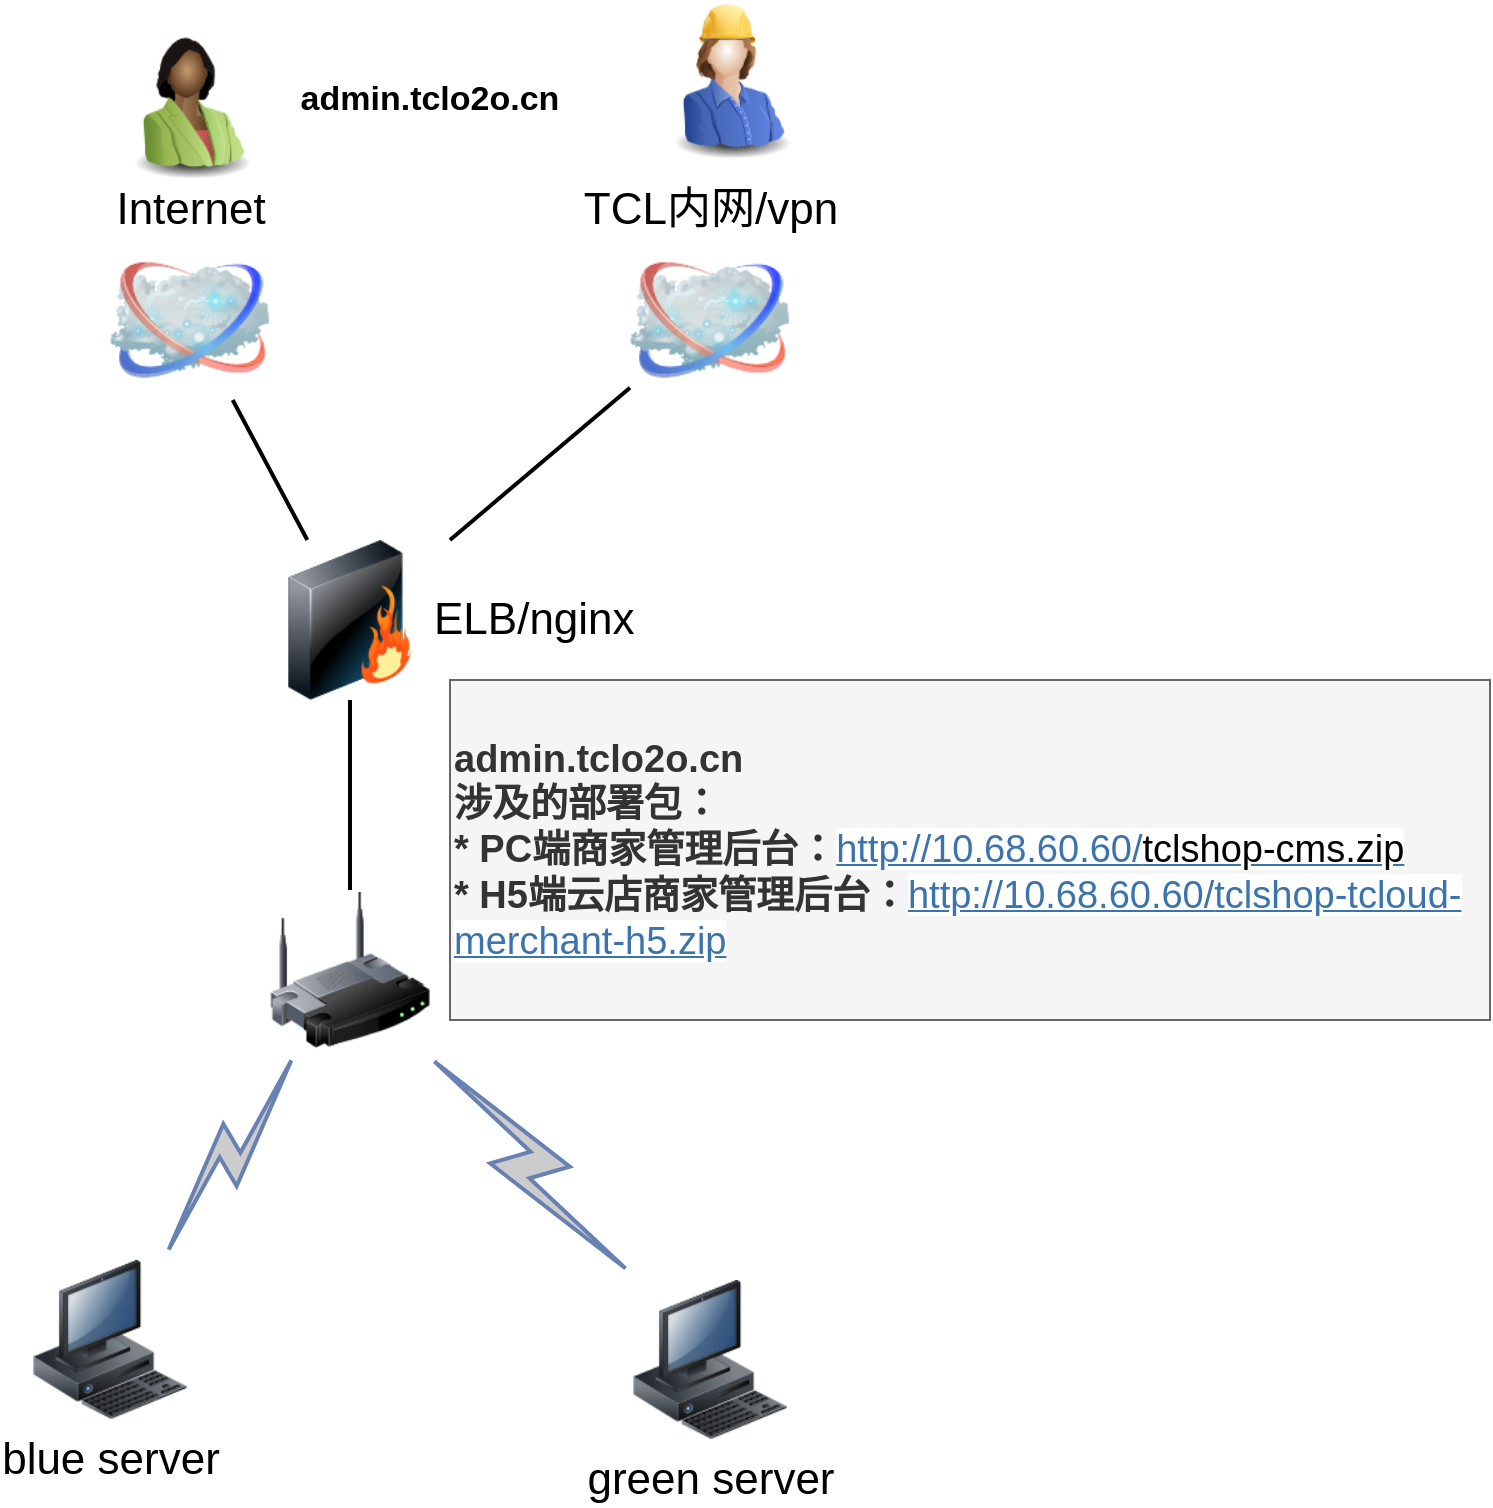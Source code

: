 <mxfile version="14.8.4" type="github">
  <diagram name="Page-1" id="55a83fd1-7818-8e21-69c5-c3457e3827bb">
    <mxGraphModel dx="2031" dy="1089" grid="1" gridSize="10" guides="1" tooltips="1" connect="1" arrows="1" fold="1" page="1" pageScale="1" pageWidth="1100" pageHeight="850" background="none" math="0" shadow="0">
      <root>
        <mxCell id="0" />
        <mxCell id="1" parent="0" />
        <mxCell id="69ecfefc5c41e42c-18" style="edgeStyle=none;rounded=0;html=1;labelBackgroundColor=none;endArrow=none;strokeWidth=2;fontFamily=Verdana;fontSize=22" parent="1" source="69ecfefc5c41e42c-1" target="69ecfefc5c41e42c-3" edge="1">
          <mxGeometry relative="1" as="geometry" />
        </mxCell>
        <mxCell id="69ecfefc5c41e42c-1" value="" style="image;html=1;labelBackgroundColor=#ffffff;image=img/lib/clip_art/networking/Wireless_Router_128x128.png;rounded=1;shadow=0;comic=0;strokeWidth=2;fontSize=22" parent="1" vertex="1">
          <mxGeometry x="470" y="465" width="80" height="80" as="geometry" />
        </mxCell>
        <mxCell id="69ecfefc5c41e42c-2" value="Internet" style="image;html=1;labelBackgroundColor=#ffffff;image=img/lib/clip_art/networking/Cloud_128x128.png;rounded=1;shadow=0;comic=0;strokeWidth=2;fontSize=22;labelPosition=center;verticalLabelPosition=top;align=center;verticalAlign=bottom;" parent="1" vertex="1">
          <mxGeometry x="390" y="140" width="80" height="80" as="geometry" />
        </mxCell>
        <mxCell id="69ecfefc5c41e42c-19" style="edgeStyle=none;rounded=0;html=1;labelBackgroundColor=none;endArrow=none;strokeWidth=2;fontFamily=Verdana;fontSize=22" parent="1" source="69ecfefc5c41e42c-3" target="69ecfefc5c41e42c-2" edge="1">
          <mxGeometry relative="1" as="geometry" />
        </mxCell>
        <mxCell id="69ecfefc5c41e42c-3" value="ELB/nginx" style="image;html=1;labelBackgroundColor=#ffffff;image=img/lib/clip_art/networking/Firewall_128x128.png;rounded=1;shadow=0;comic=0;strokeWidth=2;fontSize=22;labelPosition=right;verticalLabelPosition=middle;align=left;verticalAlign=middle;" parent="1" vertex="1">
          <mxGeometry x="470" y="290" width="80" height="80" as="geometry" />
        </mxCell>
        <mxCell id="69ecfefc5c41e42c-7" value="blue server" style="image;html=1;labelBackgroundColor=#ffffff;image=img/lib/clip_art/computers/Workstation_128x128.png;rounded=1;shadow=0;comic=0;strokeWidth=2;fontSize=22" parent="1" vertex="1">
          <mxGeometry x="350" y="650" width="80" height="80" as="geometry" />
        </mxCell>
        <mxCell id="69ecfefc5c41e42c-15" value="" style="html=1;fillColor=#CCCCCC;strokeColor=#6881B3;gradientColor=none;gradientDirection=north;strokeWidth=2;shape=mxgraph.networks.comm_link_edge;html=1;labelBackgroundColor=none;endArrow=none;fontFamily=Verdana;fontSize=22;fontColor=#000000;" parent="1" source="69ecfefc5c41e42c-7" target="69ecfefc5c41e42c-1" edge="1">
          <mxGeometry width="100" height="100" relative="1" as="geometry">
            <mxPoint x="350" y="511.957" as="sourcePoint" />
            <mxPoint x="500" y="538.043" as="targetPoint" />
          </mxGeometry>
        </mxCell>
        <mxCell id="69ecfefc5c41e42c-16" value="" style="html=1;fillColor=#CCCCCC;strokeColor=#6881B3;gradientColor=none;gradientDirection=north;strokeWidth=2;shape=mxgraph.networks.comm_link_edge;html=1;labelBackgroundColor=none;endArrow=none;fontFamily=Verdana;fontSize=22;fontColor=#000000;" parent="1" source="fejxoq1fkT7behsS-5C_-8" target="69ecfefc5c41e42c-1" edge="1">
          <mxGeometry width="100" height="100" relative="1" as="geometry">
            <mxPoint x="800" y="579.697" as="sourcePoint" />
            <mxPoint x="510" y="548.043" as="targetPoint" />
          </mxGeometry>
        </mxCell>
        <mxCell id="fejxoq1fkT7behsS-5C_-1" value="" style="image;html=1;image=img/lib/clip_art/people/Suit_Woman_Green_Black_128x128.png" vertex="1" parent="1">
          <mxGeometry x="390" y="30" width="80" height="80" as="geometry" />
        </mxCell>
        <mxCell id="fejxoq1fkT7behsS-5C_-2" value="" style="image;html=1;image=img/lib/clip_art/people/Construction_Worker_Woman_128x128.png" vertex="1" parent="1">
          <mxGeometry x="660" y="20" width="80" height="80" as="geometry" />
        </mxCell>
        <mxCell id="fejxoq1fkT7behsS-5C_-3" value="TCL内网/vpn" style="image;html=1;labelBackgroundColor=#ffffff;image=img/lib/clip_art/networking/Cloud_128x128.png;rounded=1;shadow=0;comic=0;strokeWidth=2;fontSize=22;labelPosition=center;verticalLabelPosition=top;align=center;verticalAlign=bottom;" vertex="1" parent="1">
          <mxGeometry x="650" y="140" width="80" height="80" as="geometry" />
        </mxCell>
        <mxCell id="fejxoq1fkT7behsS-5C_-6" style="edgeStyle=none;rounded=0;html=1;labelBackgroundColor=none;endArrow=none;strokeWidth=2;fontFamily=Verdana;fontSize=22" edge="1" parent="1" target="fejxoq1fkT7behsS-5C_-3">
          <mxGeometry relative="1" as="geometry">
            <mxPoint x="560" y="290" as="sourcePoint" />
            <mxPoint x="520" y="230" as="targetPoint" />
          </mxGeometry>
        </mxCell>
        <mxCell id="fejxoq1fkT7behsS-5C_-7" value="admin.tclo2o.cn" style="text;html=1;strokeColor=none;fillColor=none;align=center;verticalAlign=middle;whiteSpace=wrap;rounded=0;fontStyle=1;fontSize=17;" vertex="1" parent="1">
          <mxGeometry x="470" y="60" width="160" height="20" as="geometry" />
        </mxCell>
        <mxCell id="fejxoq1fkT7behsS-5C_-8" value="green server" style="image;html=1;labelBackgroundColor=#ffffff;image=img/lib/clip_art/computers/Workstation_128x128.png;rounded=1;shadow=0;comic=0;strokeWidth=2;fontSize=22" vertex="1" parent="1">
          <mxGeometry x="650" y="660" width="80" height="80" as="geometry" />
        </mxCell>
        <mxCell id="fejxoq1fkT7behsS-5C_-12" value="admin.tclo2o.cn&lt;br style=&quot;font-size: 19px;&quot;&gt;涉及的部署包：&lt;br style=&quot;font-size: 19px;&quot;&gt;* PC端商家管理后台：&lt;a class=&quot;external-link&quot; href=&quot;http://10.68.60.60/tclshop-tcloud-merchant-h5.zip&quot; style=&quot;font-size: 19px; font-weight: normal; line-height: normal; background-color: rgb(255, 255, 255); color: rgb(59, 115, 175);&quot;&gt;http://10.68.60.60/&lt;span style=&quot;color: rgb(0, 0, 0); font-size: 19px;&quot;&gt;tclshop-cms.zip&lt;/span&gt;&lt;/a&gt;&lt;br style=&quot;font-size: 19px;&quot;&gt;* H5端云店商家管理后台：&lt;a class=&quot;external-link&quot; href=&quot;http://10.68.60.60/tclshop-tcloud-merchant-h5.zip&quot; style=&quot;font-size: 19px; font-weight: normal; line-height: normal; background-color: rgb(255, 255, 255); color: rgb(59, 115, 175);&quot;&gt;http://10.68.60.60/&lt;/a&gt;&lt;a class=&quot;external-link&quot; href=&quot;http://10.68.60.60/tclshop-tcloud-merchant-h5.zip&quot; style=&quot;font-size: 19px; font-weight: normal; line-height: normal; background-color: rgb(255, 255, 255); color: rgb(59, 115, 175);&quot;&gt;tclshop-tcloud-merchant-h5.zip&lt;/a&gt;" style="text;html=1;strokeColor=#666666;fillColor=#f5f5f5;align=left;verticalAlign=middle;whiteSpace=wrap;rounded=0;fontStyle=1;fontSize=19;fontColor=#333333;" vertex="1" parent="1">
          <mxGeometry x="560" y="360" width="520" height="170" as="geometry" />
        </mxCell>
      </root>
    </mxGraphModel>
  </diagram>
</mxfile>
